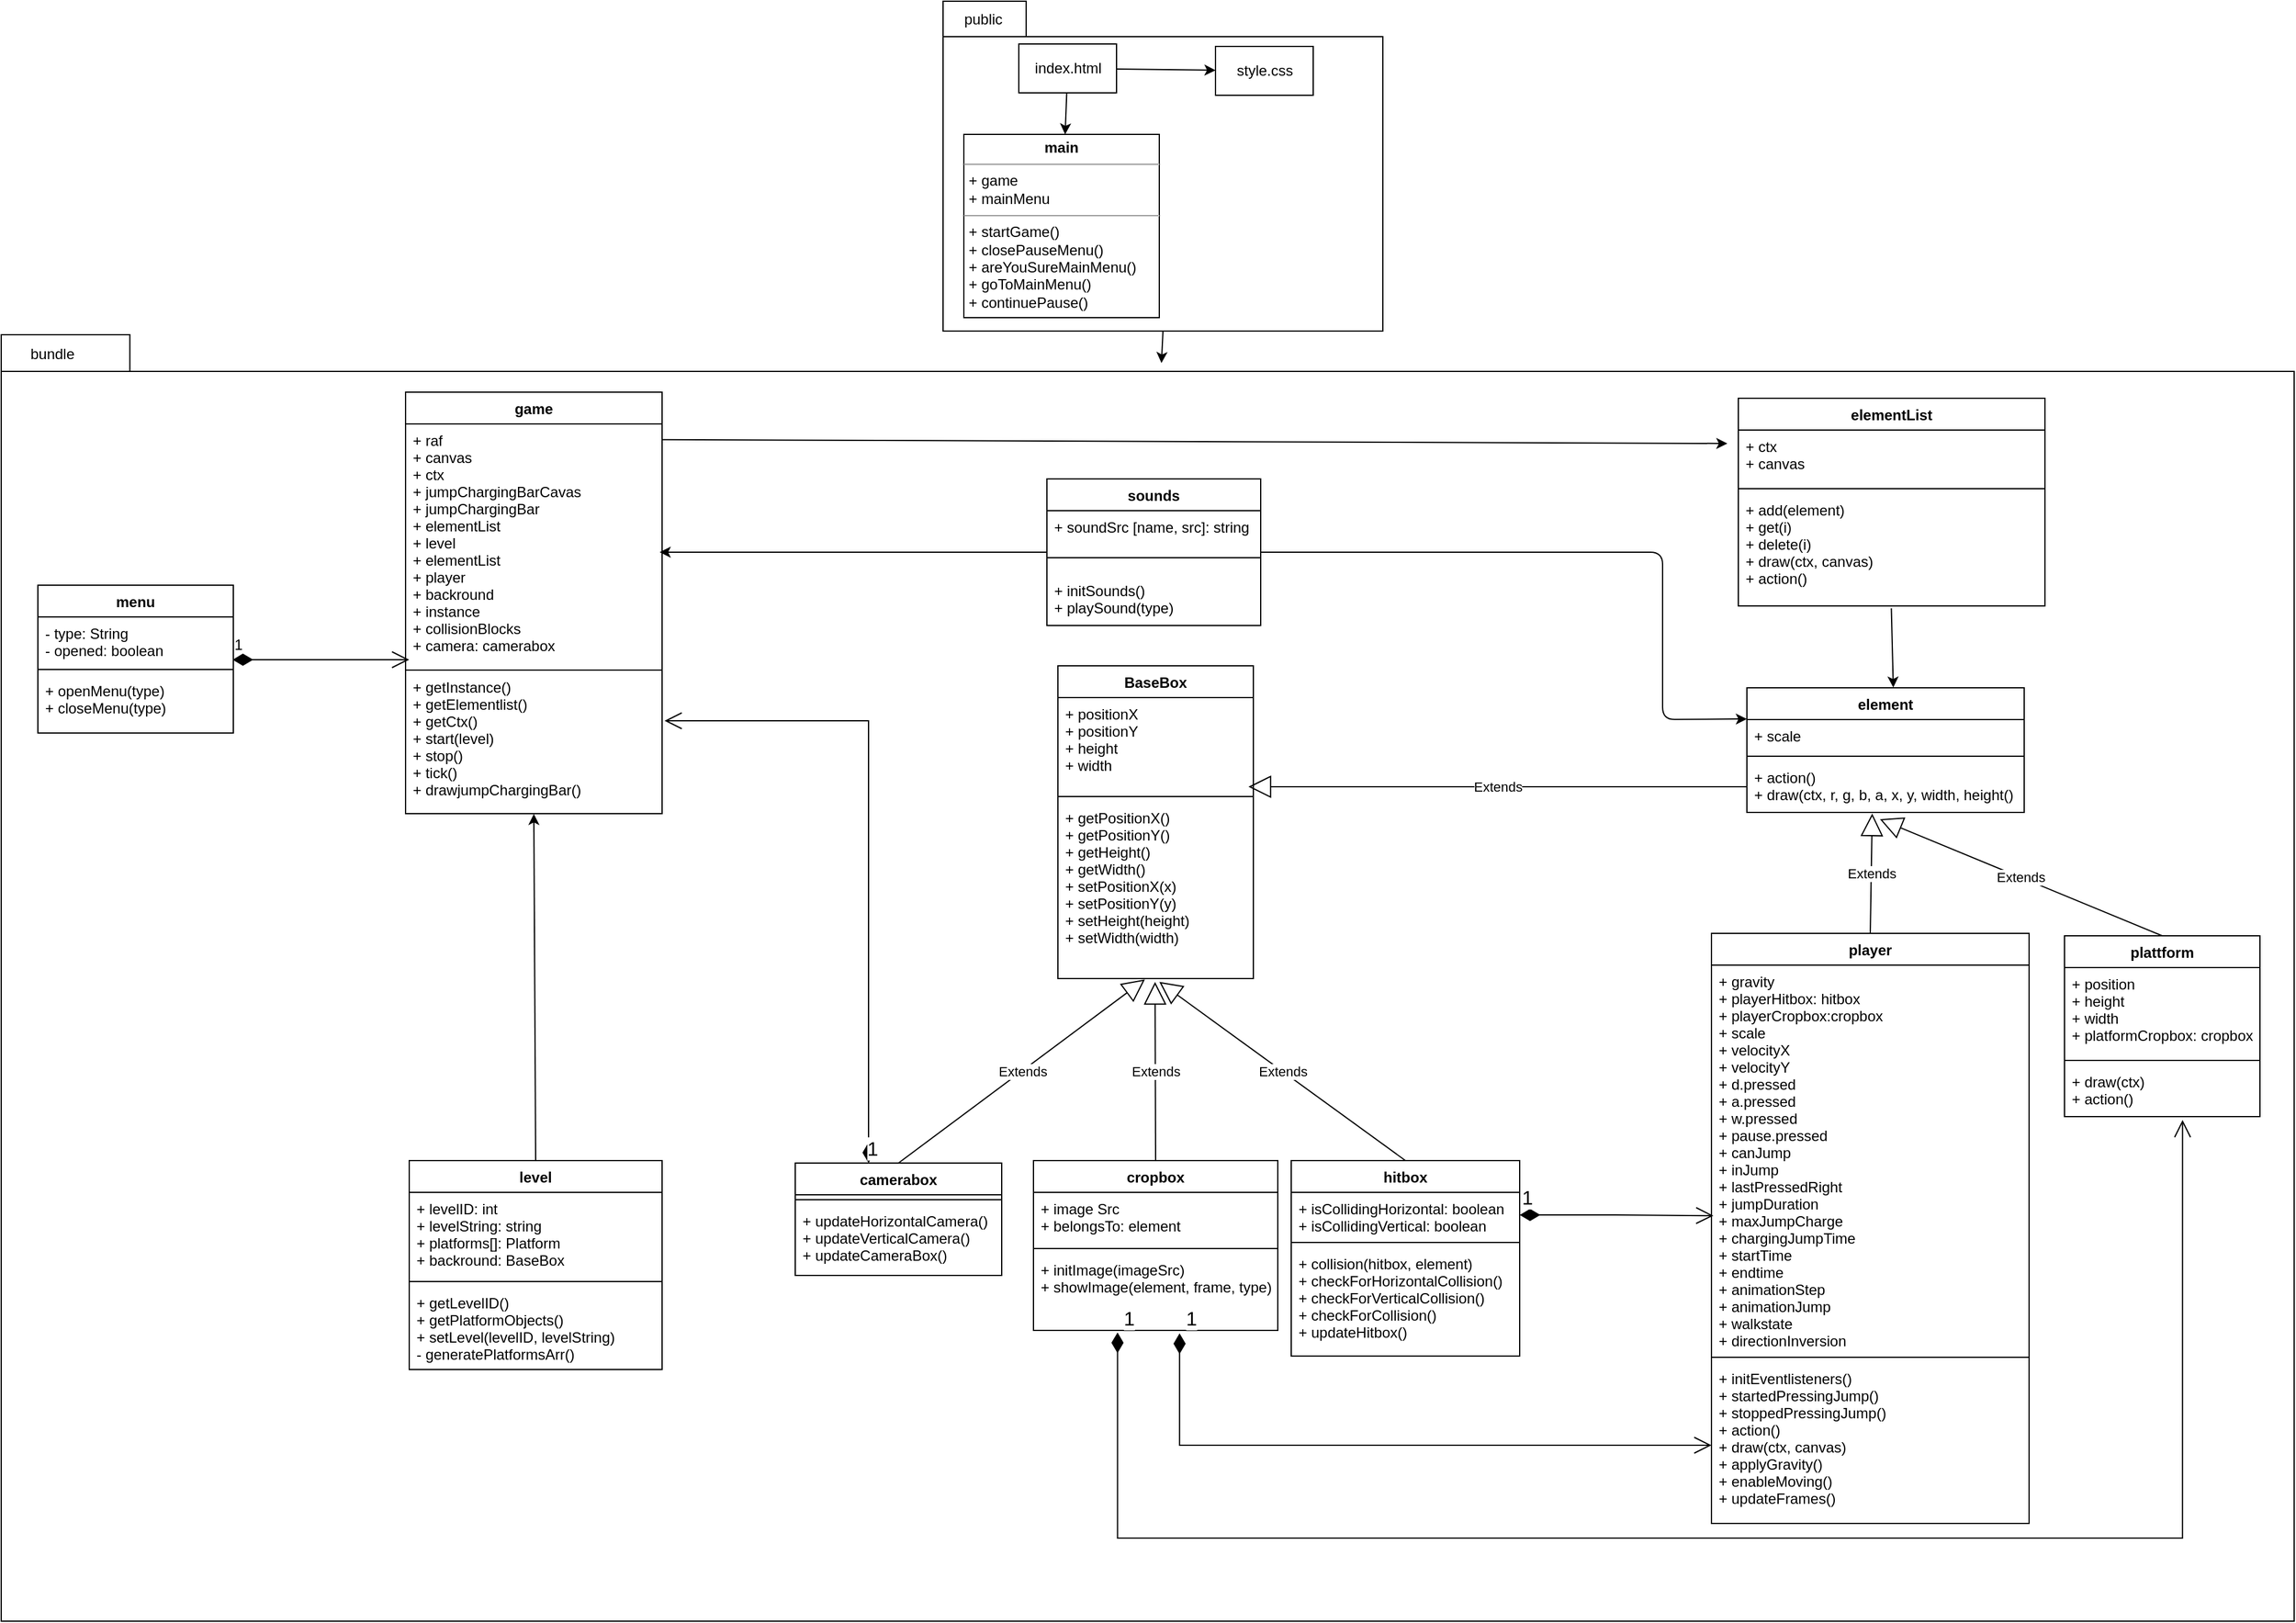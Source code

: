 <mxfile>
    <diagram id="IvDkrWEhoe80Hysmz0K1" name="Page-1">
        <mxGraphModel dx="3658" dy="1428" grid="0" gridSize="10" guides="0" tooltips="1" connect="1" arrows="1" fold="1" page="0" pageScale="1" pageWidth="850" pageHeight="1100" math="0" shadow="0">
            <root>
                <mxCell id="0"/>
                <mxCell id="1" parent="0"/>
                <mxCell id="2" value="&lt;span style=&quot;color: rgba(0, 0, 0, 0); font-family: monospace; font-size: 0px; font-weight: 400; text-align: start;&quot;&gt;%3CmxGraphModel%3E%3Croot%3E%3CmxCell%20id%3D%220%22%2F%3E%3CmxCell%20id%3D%221%22%20parent%3D%220%22%2F%3E%3CmxCell%20id%3D%222%22%20value%3D%22backround%26%2310%3B%22%20style%3D%22swimlane%3BfontStyle%3D1%3Balign%3Dcenter%3BverticalAlign%3Dtop%3BchildLayout%3DstackLayout%3Bhorizontal%3D1%3BstartSize%3D26%3BhorizontalStack%3D0%3BresizeParent%3D1%3BresizeParentMax%3D0%3BresizeLast%3D0%3Bcollapsible%3D1%3BmarginBottom%3D0%3B%22%20vertex%3D%221%22%20parent%3D%221%22%3E%3CmxGeometry%20x%3D%22-80%22%20y%3D%22950%22%20width%3D%22160%22%20height%3D%2286%22%20as%3D%22geometry%22%2F%3E%3C%2FmxCell%3E%3CmxCell%20id%3D%223%22%20value%3D%22%2B%20field%3A%20type%22%20style%3D%22text%3BstrokeColor%3Dnone%3BfillColor%3Dnone%3Balign%3Dleft%3BverticalAlign%3Dtop%3BspacingLeft%3D4%3BspacingRight%3D4%3Boverflow%3Dhidden%3Brotatable%3D0%3Bpoints%3D%5B%5B0%2C0.5%5D%2C%5B1%2C0.5%5D%5D%3BportConstraint%3Deastwest%3B%22%20vertex%3D%221%22%20parent%3D%222%22%3E%3CmxGeometry%20y%3D%2226%22%20width%3D%22160%22%20height%3D%2226%22%20as%3D%22geometry%22%2F%3E%3C%2FmxCell%3E%3CmxCell%20id%3D%224%22%20value%3D%22%22%20style%3D%22line%3BstrokeWidth%3D1%3BfillColor%3Dnone%3Balign%3Dleft%3BverticalAlign%3Dmiddle%3BspacingTop%3D-1%3BspacingLeft%3D3%3BspacingRight%3D3%3Brotatable%3D0%3BlabelPosition%3Dright%3Bpoints%3D%5B%5D%3BportConstraint%3Deastwest%3BstrokeColor%3Dinherit%3B%22%20vertex%3D%221%22%20parent%3D%222%22%3E%3CmxGeometry%20y%3D%2252%22%20width%3D%22160%22%20height%3D%228%22%20as%3D%22geometry%22%2F%3E%3C%2FmxCell%3E%3CmxCell%20id%3D%225%22%20value%3D%22%2B%20method(type)%3A%20type%22%20style%3D%22text%3BstrokeColor%3Dnone%3BfillColor%3Dnone%3Balign%3Dleft%3BverticalAlign%3Dtop%3BspacingLeft%3D4%3BspacingRight%3D4%3Boverflow%3Dhidden%3Brotatable%3D0%3Bpoints%3D%5B%5B0%2C0.5%5D%2C%5B1%2C0.5%5D%5D%3BportConstraint%3Deastwest%3B%22%20vertex%3D%221%22%20parent%3D%222%22%3E%3CmxGeometry%20y%3D%2260%22%20width%3D%22160%22%20height%3D%2226%22%20as%3D%22geometry%22%2F%3E%3C%2FmxCell%3E%3C%2Froot%3E%3C%2FmxGraphModel%3E&lt;/span&gt;" style="shape=folder;fontStyle=1;spacingTop=10;tabWidth=50;tabHeight=30;tabPosition=left;html=1;" parent="1" vertex="1">
                    <mxGeometry x="-530" y="389" width="1877" height="1053" as="geometry"/>
                </mxCell>
                <mxCell id="4" value="" style="shape=folder;fontStyle=1;spacingTop=10;tabWidth=68;tabHeight=29;tabPosition=left;html=1;" parent="1" vertex="1">
                    <mxGeometry x="241" y="116" width="360" height="270" as="geometry"/>
                </mxCell>
                <mxCell id="10" value="&lt;p style=&quot;margin:0px;margin-top:4px;text-align:center;&quot;&gt;&lt;b&gt;main&lt;/b&gt;&lt;/p&gt;&lt;hr size=&quot;1&quot;&gt;&lt;p style=&quot;margin:0px;margin-left:4px;&quot;&gt;+ game&lt;/p&gt;&lt;p style=&quot;margin:0px;margin-left:4px;&quot;&gt;+ mainMenu&lt;/p&gt;&lt;hr size=&quot;1&quot;&gt;&lt;p style=&quot;margin:0px;margin-left:4px;&quot;&gt;+ startGame()&lt;/p&gt;&lt;p style=&quot;margin:0px;margin-left:4px;&quot;&gt;+ closePauseMenu()&lt;/p&gt;&lt;p style=&quot;margin:0px;margin-left:4px;&quot;&gt;+ areYouSureMainMenu()&lt;/p&gt;&lt;p style=&quot;margin:0px;margin-left:4px;&quot;&gt;+ goToMainMenu()&lt;/p&gt;&lt;p style=&quot;margin:0px;margin-left:4px;&quot;&gt;+ continuePause()&lt;/p&gt;" style="verticalAlign=top;align=left;overflow=fill;fontSize=12;fontFamily=Helvetica;html=1;" parent="1" vertex="1">
                    <mxGeometry x="258" y="225" width="160" height="150" as="geometry"/>
                </mxCell>
                <mxCell id="13" value="" style="edgeStyle=none;html=1;" parent="1" source="11" target="12" edge="1">
                    <mxGeometry relative="1" as="geometry"/>
                </mxCell>
                <mxCell id="14" value="" style="edgeStyle=none;html=1;" parent="1" source="11" target="10" edge="1">
                    <mxGeometry relative="1" as="geometry"/>
                </mxCell>
                <mxCell id="11" value="index.html" style="html=1;" parent="1" vertex="1">
                    <mxGeometry x="303" y="151" width="80" height="40" as="geometry"/>
                </mxCell>
                <mxCell id="12" value="style.css" style="html=1;" parent="1" vertex="1">
                    <mxGeometry x="464" y="153" width="80" height="40" as="geometry"/>
                </mxCell>
                <mxCell id="17" value="public" style="text;html=1;strokeColor=none;fillColor=none;align=center;verticalAlign=middle;whiteSpace=wrap;rounded=0;" parent="1" vertex="1">
                    <mxGeometry x="244" y="116" width="60" height="30" as="geometry"/>
                </mxCell>
                <mxCell id="18" value="bundle" style="text;html=1;strokeColor=none;fillColor=none;align=center;verticalAlign=middle;whiteSpace=wrap;rounded=0;" parent="1" vertex="1">
                    <mxGeometry x="-518" y="390" width="60" height="30" as="geometry"/>
                </mxCell>
                <mxCell id="19" value="game&#10;" style="swimlane;fontStyle=1;align=center;verticalAlign=top;childLayout=stackLayout;horizontal=1;startSize=26;horizontalStack=0;resizeParent=1;resizeParentMax=0;resizeLast=0;collapsible=1;marginBottom=0;" parent="1" vertex="1">
                    <mxGeometry x="-199" y="436" width="210" height="345" as="geometry"/>
                </mxCell>
                <mxCell id="20" value="+ raf&#10;+ canvas&#10;+ ctx&#10;+ jumpChargingBarCavas&#10;+ jumpChargingBar&#10;+ elementList&#10;+ level&#10;+ elementList&#10;+ player&#10;+ backround&#10;+ instance&#10;+ collisionBlocks&#10;+ camera: camerabox" style="text;strokeColor=none;fillColor=none;align=left;verticalAlign=top;spacingLeft=4;spacingRight=4;overflow=hidden;rotatable=0;points=[[0,0.5],[1,0.5]];portConstraint=eastwest;" parent="19" vertex="1">
                    <mxGeometry y="26" width="210" height="201" as="geometry"/>
                </mxCell>
                <mxCell id="21" value="" style="line;strokeWidth=1;fillColor=none;align=left;verticalAlign=middle;spacingTop=-1;spacingLeft=3;spacingRight=3;rotatable=0;labelPosition=right;points=[];portConstraint=eastwest;strokeColor=inherit;" parent="19" vertex="1">
                    <mxGeometry y="227" width="210" height="1" as="geometry"/>
                </mxCell>
                <mxCell id="22" value="+ getInstance()&#10;+ getElementlist()&#10;+ getCtx()&#10;+ start(level)&#10;+ stop()&#10;+ tick()&#10;+ drawjumpChargingBar()&#10;&#10; " style="text;strokeColor=none;fillColor=none;align=left;verticalAlign=top;spacingLeft=4;spacingRight=4;overflow=hidden;rotatable=0;points=[[0,0.5],[1,0.5]];portConstraint=eastwest;" parent="19" vertex="1">
                    <mxGeometry y="228" width="210" height="117" as="geometry"/>
                </mxCell>
                <mxCell id="23" value="elementList&#10;" style="swimlane;fontStyle=1;align=center;verticalAlign=top;childLayout=stackLayout;horizontal=1;startSize=26;horizontalStack=0;resizeParent=1;resizeParentMax=0;resizeLast=0;collapsible=1;marginBottom=0;" parent="1" vertex="1">
                    <mxGeometry x="892" y="441" width="251" height="170" as="geometry"/>
                </mxCell>
                <mxCell id="24" value="+ ctx&#10;+ canvas&#10;" style="text;strokeColor=none;fillColor=none;align=left;verticalAlign=top;spacingLeft=4;spacingRight=4;overflow=hidden;rotatable=0;points=[[0,0.5],[1,0.5]];portConstraint=eastwest;" parent="23" vertex="1">
                    <mxGeometry y="26" width="251" height="44" as="geometry"/>
                </mxCell>
                <mxCell id="25" value="" style="line;strokeWidth=1;fillColor=none;align=left;verticalAlign=middle;spacingTop=-1;spacingLeft=3;spacingRight=3;rotatable=0;labelPosition=right;points=[];portConstraint=eastwest;strokeColor=inherit;" parent="23" vertex="1">
                    <mxGeometry y="70" width="251" height="8" as="geometry"/>
                </mxCell>
                <mxCell id="26" value="+ add(element)&#10;+ get(i)&#10;+ delete(i)&#10;+ draw(ctx, canvas)&#10;+ action()" style="text;strokeColor=none;fillColor=none;align=left;verticalAlign=top;spacingLeft=4;spacingRight=4;overflow=hidden;rotatable=0;points=[[0,0.5],[1,0.5]];portConstraint=eastwest;" parent="23" vertex="1">
                    <mxGeometry y="78" width="251" height="92" as="geometry"/>
                </mxCell>
                <mxCell id="29" style="edgeStyle=none;html=1;exitX=0.999;exitY=0.064;exitDx=0;exitDy=0;exitPerimeter=0;" parent="1" source="20" edge="1">
                    <mxGeometry relative="1" as="geometry">
                        <Array as="points"/>
                        <mxPoint x="883" y="478" as="targetPoint"/>
                    </mxGeometry>
                </mxCell>
                <mxCell id="30" value="element" style="swimlane;fontStyle=1;align=center;verticalAlign=top;childLayout=stackLayout;horizontal=1;startSize=26;horizontalStack=0;resizeParent=1;resizeParentMax=0;resizeLast=0;collapsible=1;marginBottom=0;" parent="1" vertex="1">
                    <mxGeometry x="899" y="678" width="227" height="102" as="geometry"/>
                </mxCell>
                <mxCell id="31" value="+ scale&#10;" style="text;strokeColor=none;fillColor=none;align=left;verticalAlign=top;spacingLeft=4;spacingRight=4;overflow=hidden;rotatable=0;points=[[0,0.5],[1,0.5]];portConstraint=eastwest;" parent="30" vertex="1">
                    <mxGeometry y="26" width="227" height="26" as="geometry"/>
                </mxCell>
                <mxCell id="32" value="" style="line;strokeWidth=1;fillColor=none;align=left;verticalAlign=middle;spacingTop=-1;spacingLeft=3;spacingRight=3;rotatable=0;labelPosition=right;points=[];portConstraint=eastwest;strokeColor=inherit;" parent="30" vertex="1">
                    <mxGeometry y="52" width="227" height="8" as="geometry"/>
                </mxCell>
                <mxCell id="33" value="+ action()&#10;+ draw(ctx, r, g, b, a, x, y, width, height()" style="text;strokeColor=none;fillColor=none;align=left;verticalAlign=top;spacingLeft=4;spacingRight=4;overflow=hidden;rotatable=0;points=[[0,0.5],[1,0.5]];portConstraint=eastwest;" parent="30" vertex="1">
                    <mxGeometry y="60" width="227" height="42" as="geometry"/>
                </mxCell>
                <mxCell id="42" style="edgeStyle=none;html=1;exitX=0.499;exitY=1.021;exitDx=0;exitDy=0;exitPerimeter=0;entryX=0.528;entryY=-0.002;entryDx=0;entryDy=0;entryPerimeter=0;" parent="1" source="26" target="30" edge="1">
                    <mxGeometry relative="1" as="geometry">
                        <mxPoint x="484" y="617" as="sourcePoint"/>
                    </mxGeometry>
                </mxCell>
                <mxCell id="47" value="player&#10;&#10;" style="swimlane;fontStyle=1;align=center;verticalAlign=top;childLayout=stackLayout;horizontal=1;startSize=26;horizontalStack=0;resizeParent=1;resizeParentMax=0;resizeLast=0;collapsible=1;marginBottom=0;" parent="1" vertex="1">
                    <mxGeometry x="870" y="879" width="260" height="483" as="geometry"/>
                </mxCell>
                <mxCell id="48" value="+ gravity&#10;+ playerHitbox: hitbox&#10;+ playerCropbox:cropbox&#10;+ scale&#10;+ velocityX&#10;+ velocityY&#10;+ d.pressed&#10;+ a.pressed&#10;+ w.pressed&#10;+ pause.pressed&#10;+ canJump&#10;+ inJump&#10;+ lastPressedRight&#10;+ jumpDuration&#10;+ maxJumpCharge&#10;+ chargingJumpTime&#10;+ startTime&#10;+ endtime&#10;+ animationStep&#10;+ animationJump&#10;+ walkstate&#10;+ directionInversion" style="text;strokeColor=none;fillColor=none;align=left;verticalAlign=top;spacingLeft=4;spacingRight=4;overflow=hidden;rotatable=0;points=[[0,0.5],[1,0.5]];portConstraint=eastwest;" parent="47" vertex="1">
                    <mxGeometry y="26" width="260" height="317" as="geometry"/>
                </mxCell>
                <mxCell id="49" value="" style="line;strokeWidth=1;fillColor=none;align=left;verticalAlign=middle;spacingTop=-1;spacingLeft=3;spacingRight=3;rotatable=0;labelPosition=right;points=[];portConstraint=eastwest;strokeColor=inherit;" parent="47" vertex="1">
                    <mxGeometry y="343" width="260" height="8" as="geometry"/>
                </mxCell>
                <mxCell id="50" value="+ initEventlisteners()&#10;+ startedPressingJump()&#10;+ stoppedPressingJump()&#10;+ action()&#10;+ draw(ctx, canvas)&#10;+ applyGravity()&#10;+ enableMoving()&#10;+ updateFrames()&#10;" style="text;strokeColor=none;fillColor=none;align=left;verticalAlign=top;spacingLeft=4;spacingRight=4;overflow=hidden;rotatable=0;points=[[0,0.5],[1,0.5]];portConstraint=eastwest;" parent="47" vertex="1">
                    <mxGeometry y="351" width="260" height="132" as="geometry"/>
                </mxCell>
                <mxCell id="51" value="plattform&#10;" style="swimlane;fontStyle=1;align=center;verticalAlign=top;childLayout=stackLayout;horizontal=1;startSize=26;horizontalStack=0;resizeParent=1;resizeParentMax=0;resizeLast=0;collapsible=1;marginBottom=0;" parent="1" vertex="1">
                    <mxGeometry x="1159" y="881" width="160" height="148" as="geometry"/>
                </mxCell>
                <mxCell id="52" value="+ position&#10;+ height&#10;+ width&#10;+ platformCropbox: cropbox" style="text;strokeColor=none;fillColor=none;align=left;verticalAlign=top;spacingLeft=4;spacingRight=4;overflow=hidden;rotatable=0;points=[[0,0.5],[1,0.5]];portConstraint=eastwest;" parent="51" vertex="1">
                    <mxGeometry y="26" width="160" height="72" as="geometry"/>
                </mxCell>
                <mxCell id="53" value="" style="line;strokeWidth=1;fillColor=none;align=left;verticalAlign=middle;spacingTop=-1;spacingLeft=3;spacingRight=3;rotatable=0;labelPosition=right;points=[];portConstraint=eastwest;strokeColor=inherit;" parent="51" vertex="1">
                    <mxGeometry y="98" width="160" height="8" as="geometry"/>
                </mxCell>
                <mxCell id="54" value="+ draw(ctx)&#10;+ action()" style="text;strokeColor=none;fillColor=none;align=left;verticalAlign=top;spacingLeft=4;spacingRight=4;overflow=hidden;rotatable=0;points=[[0,0.5],[1,0.5]];portConstraint=eastwest;" parent="51" vertex="1">
                    <mxGeometry y="106" width="160" height="42" as="geometry"/>
                </mxCell>
                <mxCell id="59" value="Extends" style="endArrow=block;endSize=16;endFill=0;html=1;exitX=0.5;exitY=0;exitDx=0;exitDy=0;entryX=0.452;entryY=1.022;entryDx=0;entryDy=0;entryPerimeter=0;" parent="1" source="47" target="33" edge="1">
                    <mxGeometry width="160" relative="1" as="geometry">
                        <mxPoint x="-3.6" y="961.548" as="sourcePoint"/>
                        <mxPoint x="476.35" y="835.628" as="targetPoint"/>
                    </mxGeometry>
                </mxCell>
                <mxCell id="60" value="Extends" style="endArrow=block;endSize=16;endFill=0;html=1;exitX=0.5;exitY=0;exitDx=0;exitDy=0;entryX=0.48;entryY=1.134;entryDx=0;entryDy=0;entryPerimeter=0;" parent="1" source="51" target="33" edge="1">
                    <mxGeometry width="160" relative="1" as="geometry">
                        <mxPoint x="480" y="960" as="sourcePoint"/>
                        <mxPoint x="479.92" y="830.924" as="targetPoint"/>
                    </mxGeometry>
                </mxCell>
                <mxCell id="68" style="edgeStyle=none;html=1;exitX=0.5;exitY=1;exitDx=0;exitDy=0;exitPerimeter=0;entryX=0.506;entryY=0.022;entryDx=0;entryDy=0;entryPerimeter=0;" parent="1" source="4" target="2" edge="1">
                    <mxGeometry relative="1" as="geometry">
                        <mxPoint x="580" y="349" as="sourcePoint"/>
                        <mxPoint x="420" y="349.4" as="targetPoint"/>
                    </mxGeometry>
                </mxCell>
                <mxCell id="87" value="BaseBox" style="swimlane;fontStyle=1;align=center;verticalAlign=top;childLayout=stackLayout;horizontal=1;startSize=26;horizontalStack=0;resizeParent=1;resizeParentMax=0;resizeLast=0;collapsible=1;marginBottom=0;strokeColor=default;fontFamily=Helvetica;fontSize=12;fontColor=default;fillColor=default;" vertex="1" parent="1">
                    <mxGeometry x="335" y="660" width="160" height="256" as="geometry"/>
                </mxCell>
                <mxCell id="88" value="+ positionX&#10;+ positionY&#10;+ height&#10;+ width" style="text;strokeColor=none;fillColor=none;align=left;verticalAlign=top;spacingLeft=4;spacingRight=4;overflow=hidden;rotatable=0;points=[[0,0.5],[1,0.5]];portConstraint=eastwest;fontFamily=Helvetica;fontSize=12;fontColor=default;startSize=26;" vertex="1" parent="87">
                    <mxGeometry y="26" width="160" height="77" as="geometry"/>
                </mxCell>
                <mxCell id="89" value="" style="line;strokeWidth=1;fillColor=none;align=left;verticalAlign=middle;spacingTop=-1;spacingLeft=3;spacingRight=3;rotatable=0;labelPosition=right;points=[];portConstraint=eastwest;strokeColor=inherit;fontFamily=Helvetica;fontSize=12;fontColor=default;startSize=26;" vertex="1" parent="87">
                    <mxGeometry y="103" width="160" height="8" as="geometry"/>
                </mxCell>
                <mxCell id="90" value="+ getPositionX()&#10;+ getPositionY()&#10;+ getHeight()&#10;+ getWidth()&#10;+ setPositionX(x)&#10;+ setPositionY(y)&#10;+ setHeight(height)&#10;+ setWidth(width)" style="text;strokeColor=none;fillColor=none;align=left;verticalAlign=top;spacingLeft=4;spacingRight=4;overflow=hidden;rotatable=0;points=[[0,0.5],[1,0.5]];portConstraint=eastwest;fontFamily=Helvetica;fontSize=12;fontColor=default;startSize=26;" vertex="1" parent="87">
                    <mxGeometry y="111" width="160" height="145" as="geometry"/>
                </mxCell>
                <mxCell id="91" value="hitbox&#10;" style="swimlane;fontStyle=1;align=center;verticalAlign=top;childLayout=stackLayout;horizontal=1;startSize=26;horizontalStack=0;resizeParent=1;resizeParentMax=0;resizeLast=0;collapsible=1;marginBottom=0;strokeColor=default;fontFamily=Helvetica;fontSize=12;fontColor=default;fillColor=default;" vertex="1" parent="1">
                    <mxGeometry x="526" y="1065" width="187" height="160" as="geometry"/>
                </mxCell>
                <mxCell id="92" value="+ isCollidingHorizontal: boolean&#10;+ isCollidingVertical: boolean" style="text;strokeColor=none;fillColor=none;align=left;verticalAlign=top;spacingLeft=4;spacingRight=4;overflow=hidden;rotatable=0;points=[[0,0.5],[1,0.5]];portConstraint=eastwest;fontFamily=Helvetica;fontSize=12;fontColor=default;startSize=26;" vertex="1" parent="91">
                    <mxGeometry y="26" width="187" height="37" as="geometry"/>
                </mxCell>
                <mxCell id="93" value="" style="line;strokeWidth=1;fillColor=none;align=left;verticalAlign=middle;spacingTop=-1;spacingLeft=3;spacingRight=3;rotatable=0;labelPosition=right;points=[];portConstraint=eastwest;strokeColor=inherit;fontFamily=Helvetica;fontSize=12;fontColor=default;startSize=26;" vertex="1" parent="91">
                    <mxGeometry y="63" width="187" height="8" as="geometry"/>
                </mxCell>
                <mxCell id="94" value="+ collision(hitbox, element)&#10;+ checkForHorizontalCollision()&#10;+ checkForVerticalCollision()&#10;+ checkForCollision()&#10;+ updateHitbox()" style="text;strokeColor=none;fillColor=none;align=left;verticalAlign=top;spacingLeft=4;spacingRight=4;overflow=hidden;rotatable=0;points=[[0,0.5],[1,0.5]];portConstraint=eastwest;fontFamily=Helvetica;fontSize=12;fontColor=default;startSize=26;" vertex="1" parent="91">
                    <mxGeometry y="71" width="187" height="89" as="geometry"/>
                </mxCell>
                <mxCell id="95" value="cropbox" style="swimlane;fontStyle=1;align=center;verticalAlign=top;childLayout=stackLayout;horizontal=1;startSize=26;horizontalStack=0;resizeParent=1;resizeParentMax=0;resizeLast=0;collapsible=1;marginBottom=0;strokeColor=default;fontFamily=Helvetica;fontSize=12;fontColor=default;fillColor=default;" vertex="1" parent="1">
                    <mxGeometry x="315" y="1065" width="200" height="139" as="geometry"/>
                </mxCell>
                <mxCell id="96" value="+ image Src&#10;+ belongsTo: element" style="text;strokeColor=none;fillColor=none;align=left;verticalAlign=top;spacingLeft=4;spacingRight=4;overflow=hidden;rotatable=0;points=[[0,0.5],[1,0.5]];portConstraint=eastwest;fontFamily=Helvetica;fontSize=12;fontColor=default;startSize=26;" vertex="1" parent="95">
                    <mxGeometry y="26" width="200" height="42" as="geometry"/>
                </mxCell>
                <mxCell id="97" value="" style="line;strokeWidth=1;fillColor=none;align=left;verticalAlign=middle;spacingTop=-1;spacingLeft=3;spacingRight=3;rotatable=0;labelPosition=right;points=[];portConstraint=eastwest;strokeColor=inherit;fontFamily=Helvetica;fontSize=12;fontColor=default;startSize=26;" vertex="1" parent="95">
                    <mxGeometry y="68" width="200" height="8" as="geometry"/>
                </mxCell>
                <mxCell id="98" value="+ initImage(imageSrc)&#10;+ showImage(element, frame, type)&#10;" style="text;strokeColor=none;fillColor=none;align=left;verticalAlign=top;spacingLeft=4;spacingRight=4;overflow=hidden;rotatable=0;points=[[0,0.5],[1,0.5]];portConstraint=eastwest;fontFamily=Helvetica;fontSize=12;fontColor=default;startSize=26;" vertex="1" parent="95">
                    <mxGeometry y="76" width="200" height="63" as="geometry"/>
                </mxCell>
                <mxCell id="99" value="camerabox" style="swimlane;fontStyle=1;align=center;verticalAlign=top;childLayout=stackLayout;horizontal=1;startSize=26;horizontalStack=0;resizeParent=1;resizeParentMax=0;resizeLast=0;collapsible=1;marginBottom=0;strokeColor=default;fontFamily=Helvetica;fontSize=12;fontColor=default;fillColor=default;" vertex="1" parent="1">
                    <mxGeometry x="120" y="1067" width="169" height="92" as="geometry"/>
                </mxCell>
                <mxCell id="101" value="" style="line;strokeWidth=1;fillColor=none;align=left;verticalAlign=middle;spacingTop=-1;spacingLeft=3;spacingRight=3;rotatable=0;labelPosition=right;points=[];portConstraint=eastwest;strokeColor=inherit;fontFamily=Helvetica;fontSize=12;fontColor=default;startSize=26;" vertex="1" parent="99">
                    <mxGeometry y="26" width="169" height="8" as="geometry"/>
                </mxCell>
                <mxCell id="102" value="+ updateHorizontalCamera()  &#10;+ updateVerticalCamera()&#10;+ updateCameraBox()" style="text;strokeColor=none;fillColor=none;align=left;verticalAlign=top;spacingLeft=4;spacingRight=4;overflow=hidden;rotatable=0;points=[[0,0.5],[1,0.5]];portConstraint=eastwest;fontFamily=Helvetica;fontSize=12;fontColor=default;startSize=26;" vertex="1" parent="99">
                    <mxGeometry y="34" width="169" height="58" as="geometry"/>
                </mxCell>
                <mxCell id="103" value="Extends" style="endArrow=block;endSize=16;endFill=0;html=1;exitX=0;exitY=0.5;exitDx=0;exitDy=0;" edge="1" parent="1" source="33">
                    <mxGeometry width="160" relative="1" as="geometry">
                        <mxPoint x="755.04" y="796.37" as="sourcePoint"/>
                        <mxPoint x="491" y="759" as="targetPoint"/>
                    </mxGeometry>
                </mxCell>
                <mxCell id="104" value="Extends" style="endArrow=block;endSize=16;endFill=0;html=1;exitX=0.5;exitY=0;exitDx=0;exitDy=0;entryX=0.445;entryY=1.005;entryDx=0;entryDy=0;entryPerimeter=0;" edge="1" parent="1" source="99" target="90">
                    <mxGeometry width="160" relative="1" as="geometry">
                        <mxPoint x="412.04" y="1010.37" as="sourcePoint"/>
                        <mxPoint x="179" y="941.998" as="targetPoint"/>
                    </mxGeometry>
                </mxCell>
                <mxCell id="105" value="Extends" style="endArrow=block;endSize=16;endFill=0;html=1;exitX=0.5;exitY=0;exitDx=0;exitDy=0;entryX=0.497;entryY=1.019;entryDx=0;entryDy=0;entryPerimeter=0;" edge="1" parent="1" source="95" target="90">
                    <mxGeometry width="160" relative="1" as="geometry">
                        <mxPoint x="538.04" y="1030.37" as="sourcePoint"/>
                        <mxPoint x="305" y="961.998" as="targetPoint"/>
                    </mxGeometry>
                </mxCell>
                <mxCell id="106" value="Extends" style="endArrow=block;endSize=16;endFill=0;html=1;exitX=0.5;exitY=0;exitDx=0;exitDy=0;entryX=0.519;entryY=1.019;entryDx=0;entryDy=0;entryPerimeter=0;" edge="1" parent="1" source="91" target="90">
                    <mxGeometry width="160" relative="1" as="geometry">
                        <mxPoint x="713.04" y="1003.37" as="sourcePoint"/>
                        <mxPoint x="480" y="934.998" as="targetPoint"/>
                    </mxGeometry>
                </mxCell>
                <mxCell id="237" value="1" style="endArrow=open;html=1;endSize=12;startArrow=diamondThin;startSize=14;startFill=1;edgeStyle=orthogonalEdgeStyle;align=left;verticalAlign=bottom;hachureGap=4;fontFamily=Helvetica;fontSize=16;rounded=0;exitX=1;exitY=0.5;exitDx=0;exitDy=0;entryX=0.006;entryY=0.647;entryDx=0;entryDy=0;entryPerimeter=0;" edge="1" parent="1" source="92" target="48">
                    <mxGeometry x="-1" y="3" relative="1" as="geometry">
                        <mxPoint x="947" y="1575" as="sourcePoint"/>
                        <mxPoint x="1107" y="1575" as="targetPoint"/>
                    </mxGeometry>
                </mxCell>
                <mxCell id="238" value="1" style="endArrow=open;html=1;endSize=12;startArrow=diamondThin;startSize=14;startFill=1;edgeStyle=orthogonalEdgeStyle;align=left;verticalAlign=bottom;hachureGap=4;fontFamily=Helvetica;fontSize=16;rounded=0;exitX=0.598;exitY=1.038;exitDx=0;exitDy=0;exitPerimeter=0;" edge="1" parent="1" source="98" target="50">
                    <mxGeometry x="-1" y="3" relative="1" as="geometry">
                        <mxPoint x="653.0" y="1320.37" as="sourcePoint"/>
                        <mxPoint x="811.56" y="1320.969" as="targetPoint"/>
                        <Array as="points">
                            <mxPoint x="435" y="1298"/>
                        </Array>
                    </mxGeometry>
                </mxCell>
                <mxCell id="240" value="1" style="endArrow=open;html=1;endSize=12;startArrow=diamondThin;startSize=14;startFill=1;edgeStyle=orthogonalEdgeStyle;align=left;verticalAlign=bottom;rounded=0;sketch=0;hachureGap=4;jiggle=2;curveFitting=1;fontFamily=Helvetica;fontSize=16;exitX=0.344;exitY=1.027;exitDx=0;exitDy=0;exitPerimeter=0;entryX=0.604;entryY=1.066;entryDx=0;entryDy=0;entryPerimeter=0;" edge="1" parent="1" source="98" target="54">
                    <mxGeometry x="-1" y="3" relative="1" as="geometry">
                        <mxPoint x="669" y="1250" as="sourcePoint"/>
                        <mxPoint x="829" y="1250" as="targetPoint"/>
                        <Array as="points">
                            <mxPoint x="384" y="1374"/>
                            <mxPoint x="1256" y="1374"/>
                        </Array>
                    </mxGeometry>
                </mxCell>
                <mxCell id="242" value="1" style="endArrow=open;html=1;endSize=12;startArrow=diamondThin;startSize=14;startFill=1;edgeStyle=orthogonalEdgeStyle;align=left;verticalAlign=bottom;rounded=0;sketch=0;hachureGap=4;jiggle=2;curveFitting=1;fontFamily=Helvetica;fontSize=16;" edge="1" parent="1" source="99">
                    <mxGeometry x="-1" y="3" relative="1" as="geometry">
                        <mxPoint x="173" y="1033" as="sourcePoint"/>
                        <mxPoint x="13" y="705" as="targetPoint"/>
                        <Array as="points">
                            <mxPoint x="180" y="705"/>
                        </Array>
                    </mxGeometry>
                </mxCell>
                <mxCell id="244" value="sounds" style="swimlane;fontStyle=1;align=center;verticalAlign=top;childLayout=stackLayout;horizontal=1;startSize=26;horizontalStack=0;resizeParent=1;resizeParentMax=0;resizeLast=0;collapsible=1;marginBottom=0;hachureGap=4;fontFamily=Helvetica;fontSize=12;" vertex="1" parent="1">
                    <mxGeometry x="326" y="507" width="175" height="120" as="geometry"/>
                </mxCell>
                <mxCell id="245" value="+ soundSrc [name, src]: string" style="text;strokeColor=none;fillColor=none;align=left;verticalAlign=top;spacingLeft=4;spacingRight=4;overflow=hidden;rotatable=0;points=[[0,0.5],[1,0.5]];portConstraint=eastwest;sketch=1;hachureGap=4;jiggle=2;curveFitting=1;fontFamily=Helvetica;fontSize=12;" vertex="1" parent="244">
                    <mxGeometry y="26" width="175" height="25" as="geometry"/>
                </mxCell>
                <mxCell id="246" value="" style="line;strokeWidth=1;fillColor=none;align=left;verticalAlign=middle;spacingTop=-1;spacingLeft=3;spacingRight=3;rotatable=0;labelPosition=right;points=[];portConstraint=eastwest;strokeColor=inherit;hachureGap=4;fontFamily=Helvetica;fontSize=20;" vertex="1" parent="244">
                    <mxGeometry y="51" width="175" height="27" as="geometry"/>
                </mxCell>
                <mxCell id="247" value="+ initSounds()&#10;+ playSound(type)" style="text;strokeColor=none;fillColor=none;align=left;verticalAlign=top;spacingLeft=4;spacingRight=4;overflow=hidden;rotatable=0;points=[[0,0.5],[1,0.5]];portConstraint=eastwest;hachureGap=4;fontFamily=Helvetica;fontSize=12;" vertex="1" parent="244">
                    <mxGeometry y="78" width="175" height="42" as="geometry"/>
                </mxCell>
                <mxCell id="248" style="edgeStyle=none;html=1;exitX=0;exitY=0.5;exitDx=0;exitDy=0;" edge="1" parent="1" source="244">
                    <mxGeometry relative="1" as="geometry">
                        <Array as="points"/>
                        <mxPoint x="20.79" y="484.864" as="sourcePoint"/>
                        <mxPoint x="9" y="567" as="targetPoint"/>
                    </mxGeometry>
                </mxCell>
                <mxCell id="249" style="edgeStyle=none;html=1;exitX=1;exitY=0.5;exitDx=0;exitDy=0;entryX=0;entryY=0.25;entryDx=0;entryDy=0;" edge="1" parent="1" source="244" target="30">
                    <mxGeometry relative="1" as="geometry">
                        <Array as="points">
                            <mxPoint x="830" y="567"/>
                            <mxPoint x="830" y="704"/>
                        </Array>
                        <mxPoint x="30.79" y="494.864" as="sourcePoint"/>
                        <mxPoint x="903" y="498.0" as="targetPoint"/>
                    </mxGeometry>
                </mxCell>
                <mxCell id="250" value="level" style="swimlane;fontStyle=1;align=center;verticalAlign=top;childLayout=stackLayout;horizontal=1;startSize=26;horizontalStack=0;resizeParent=1;resizeParentMax=0;resizeLast=0;collapsible=1;marginBottom=0;sketch=0;hachureGap=4;jiggle=2;curveFitting=1;fontFamily=Helvetica;fontSize=12;" vertex="1" parent="1">
                    <mxGeometry x="-196" y="1065" width="207" height="171" as="geometry"/>
                </mxCell>
                <mxCell id="251" value="+ levelID: int&#10;+ levelString: string&#10;+ platforms[]: Platform&#10;+ backround: BaseBox" style="text;strokeColor=none;fillColor=none;align=left;verticalAlign=top;spacingLeft=4;spacingRight=4;overflow=hidden;rotatable=0;points=[[0,0.5],[1,0.5]];portConstraint=eastwest;sketch=0;hachureGap=4;jiggle=2;curveFitting=1;fontFamily=Helvetica;fontSize=12;" vertex="1" parent="250">
                    <mxGeometry y="26" width="207" height="69" as="geometry"/>
                </mxCell>
                <mxCell id="252" value="" style="line;strokeWidth=1;fillColor=none;align=left;verticalAlign=middle;spacingTop=-1;spacingLeft=3;spacingRight=3;rotatable=0;labelPosition=right;points=[];portConstraint=eastwest;strokeColor=inherit;sketch=0;hachureGap=4;jiggle=2;curveFitting=1;fontFamily=Helvetica;fontSize=12;" vertex="1" parent="250">
                    <mxGeometry y="95" width="207" height="8" as="geometry"/>
                </mxCell>
                <mxCell id="253" value="+ getLevelID()&#10;+ getPlatformObjects()&#10;+ setLevel(levelID, levelString)&#10;- generatePlatformsArr()" style="text;strokeColor=none;fillColor=none;align=left;verticalAlign=top;spacingLeft=4;spacingRight=4;overflow=hidden;rotatable=0;points=[[0,0.5],[1,0.5]];portConstraint=eastwest;sketch=0;hachureGap=4;jiggle=2;curveFitting=1;fontFamily=Helvetica;fontSize=12;" vertex="1" parent="250">
                    <mxGeometry y="103" width="207" height="68" as="geometry"/>
                </mxCell>
                <mxCell id="255" style="edgeStyle=none;html=1;exitX=0.5;exitY=0;exitDx=0;exitDy=0;entryX=0.5;entryY=1.002;entryDx=0;entryDy=0;entryPerimeter=0;" edge="1" parent="1" source="250" target="22">
                    <mxGeometry relative="1" as="geometry">
                        <Array as="points"/>
                        <mxPoint x="89" y="975" as="sourcePoint"/>
                        <mxPoint x="-228" y="975" as="targetPoint"/>
                    </mxGeometry>
                </mxCell>
                <mxCell id="257" value="menu" style="swimlane;fontStyle=1;align=center;verticalAlign=top;childLayout=stackLayout;horizontal=1;startSize=26;horizontalStack=0;resizeParent=1;resizeParentMax=0;resizeLast=0;collapsible=1;marginBottom=0;sketch=0;hachureGap=4;jiggle=2;curveFitting=1;fontFamily=Helvetica;fontSize=12;" vertex="1" parent="1">
                    <mxGeometry x="-500" y="594" width="160" height="121" as="geometry"/>
                </mxCell>
                <mxCell id="258" value="- type: String&#10;- opened: boolean" style="text;strokeColor=none;fillColor=none;align=left;verticalAlign=top;spacingLeft=4;spacingRight=4;overflow=hidden;rotatable=0;points=[[0,0.5],[1,0.5]];portConstraint=eastwest;sketch=0;hachureGap=4;jiggle=2;curveFitting=1;fontFamily=Helvetica;fontSize=12;" vertex="1" parent="257">
                    <mxGeometry y="26" width="160" height="39" as="geometry"/>
                </mxCell>
                <mxCell id="259" value="" style="line;strokeWidth=1;fillColor=none;align=left;verticalAlign=middle;spacingTop=-1;spacingLeft=3;spacingRight=3;rotatable=0;labelPosition=right;points=[];portConstraint=eastwest;strokeColor=inherit;sketch=0;hachureGap=4;jiggle=2;curveFitting=1;fontFamily=Helvetica;fontSize=12;" vertex="1" parent="257">
                    <mxGeometry y="65" width="160" height="8" as="geometry"/>
                </mxCell>
                <mxCell id="260" value="+ openMenu(type)&#10;+ closeMenu(type)" style="text;strokeColor=none;fillColor=none;align=left;verticalAlign=top;spacingLeft=4;spacingRight=4;overflow=hidden;rotatable=0;points=[[0,0.5],[1,0.5]];portConstraint=eastwest;sketch=0;hachureGap=4;jiggle=2;curveFitting=1;fontFamily=Helvetica;fontSize=12;" vertex="1" parent="257">
                    <mxGeometry y="73" width="160" height="48" as="geometry"/>
                </mxCell>
                <mxCell id="262" value="1" style="endArrow=open;html=1;endSize=12;startArrow=diamondThin;startSize=14;startFill=1;edgeStyle=orthogonalEdgeStyle;align=left;verticalAlign=bottom;rounded=0;sketch=0;hachureGap=4;jiggle=2;curveFitting=1;fontFamily=Helvetica;fontSize=12;exitX=0.996;exitY=0.898;exitDx=0;exitDy=0;exitPerimeter=0;" edge="1" parent="1" source="258">
                    <mxGeometry x="-1" y="3" relative="1" as="geometry">
                        <mxPoint x="-376" y="670" as="sourcePoint"/>
                        <mxPoint x="-196" y="655" as="targetPoint"/>
                        <Array as="points">
                            <mxPoint x="-253" y="655"/>
                            <mxPoint x="-253" y="655"/>
                        </Array>
                    </mxGeometry>
                </mxCell>
            </root>
        </mxGraphModel>
    </diagram>
</mxfile>